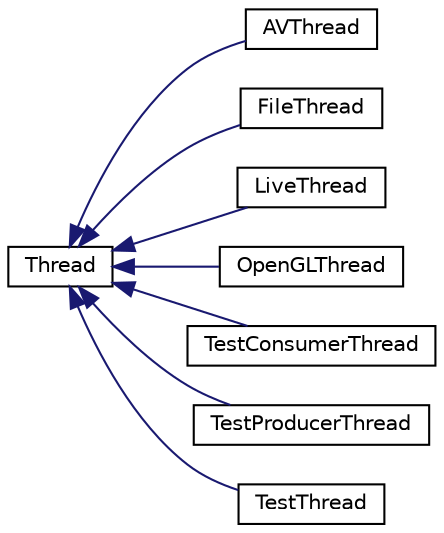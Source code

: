 digraph "Graphical Class Hierarchy"
{
  edge [fontname="Helvetica",fontsize="10",labelfontname="Helvetica",labelfontsize="10"];
  node [fontname="Helvetica",fontsize="10",shape=record];
  rankdir="LR";
  Node0 [label="Thread",height=0.2,width=0.4,color="black", fillcolor="white", style="filled",URL="$classThread.html",tooltip="A class for multithreading with a signaling system. "];
  Node0 -> Node1 [dir="back",color="midnightblue",fontsize="10",style="solid",fontname="Helvetica"];
  Node1 [label="AVThread",height=0.2,width=0.4,color="black", fillcolor="white", style="filled",URL="$classAVThread.html",tooltip="A thread consuming frames and feeding them to various encoders. "];
  Node0 -> Node2 [dir="back",color="midnightblue",fontsize="10",style="solid",fontname="Helvetica"];
  Node2 [label="FileThread",height=0.2,width=0.4,color="black", fillcolor="white", style="filled",URL="$classFileThread.html",tooltip="This class in analogous to LiveThread, but it handles files instead of live streams. "];
  Node0 -> Node3 [dir="back",color="midnightblue",fontsize="10",style="solid",fontname="Helvetica"];
  Node3 [label="LiveThread",height=0.2,width=0.4,color="black", fillcolor="white", style="filled",URL="$classLiveThread.html",tooltip="Live555, running in a separate thread. "];
  Node0 -> Node4 [dir="back",color="midnightblue",fontsize="10",style="solid",fontname="Helvetica"];
  Node4 [label="OpenGLThread",height=0.2,width=0.4,color="black", fillcolor="white", style="filled",URL="$classOpenGLThread.html",tooltip="This class does a lot of things: "];
  Node0 -> Node5 [dir="back",color="midnightblue",fontsize="10",style="solid",fontname="Helvetica"];
  Node5 [label="TestConsumerThread",height=0.2,width=0.4,color="black", fillcolor="white", style="filled",URL="$classTestConsumerThread.html",tooltip="A demo thread for testing the producer/consumer module for fifos. "];
  Node0 -> Node6 [dir="back",color="midnightblue",fontsize="10",style="solid",fontname="Helvetica"];
  Node6 [label="TestProducerThread",height=0.2,width=0.4,color="black", fillcolor="white", style="filled",URL="$classTestProducerThread.html",tooltip="A demo thread for testing the producer/consumer module for fifos. "];
  Node0 -> Node7 [dir="back",color="midnightblue",fontsize="10",style="solid",fontname="Helvetica"];
  Node7 [label="TestThread",height=0.2,width=0.4,color="black", fillcolor="white", style="filled",URL="$classTestThread.html"];
}
